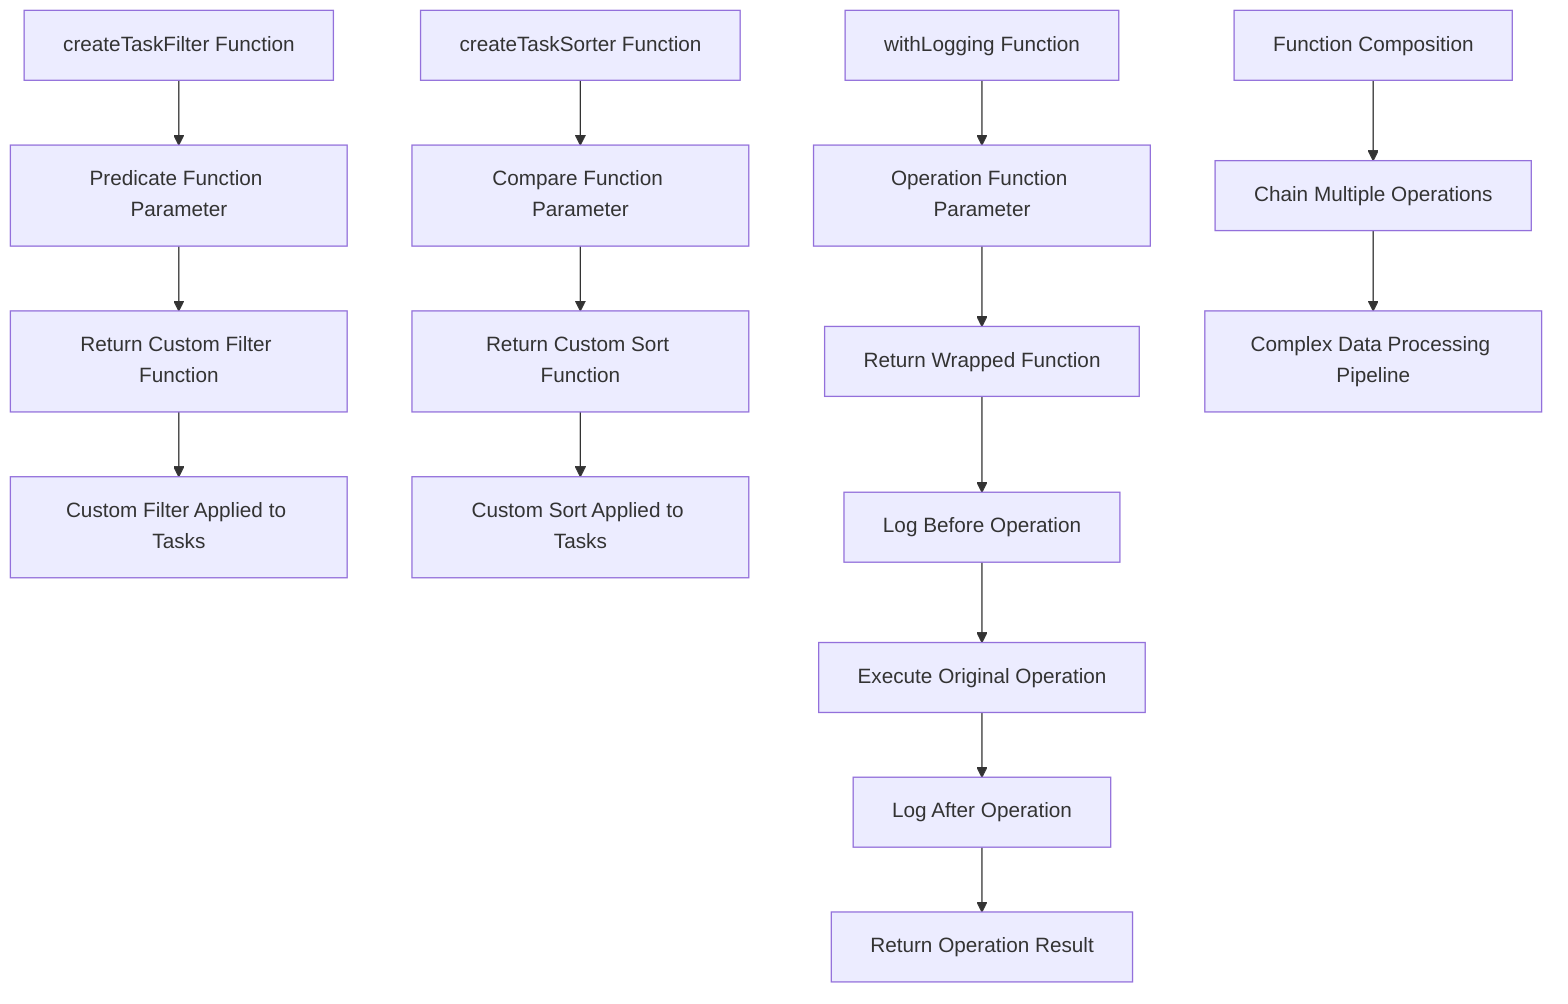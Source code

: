 %% Challenge 2: Higher-Order Functions Flow
graph TD
    A[createTaskFilter Function] --> B[Predicate Function Parameter]
    B --> C[Return Custom Filter Function]
    C --> D[Custom Filter Applied to Tasks]
    
    E[createTaskSorter Function] --> F[Compare Function Parameter]
    F --> G[Return Custom Sort Function]
    G --> H[Custom Sort Applied to Tasks]
    
    I[withLogging Function] --> J[Operation Function Parameter]
    J --> K[Return Wrapped Function]
    K --> L[Log Before Operation]
    L --> M[Execute Original Operation]
    M --> N[Log After Operation]
    N --> O[Return Operation Result]
    
    P[Function Composition] --> Q[Chain Multiple Operations]
    Q --> R[Complex Data Processing Pipeline]